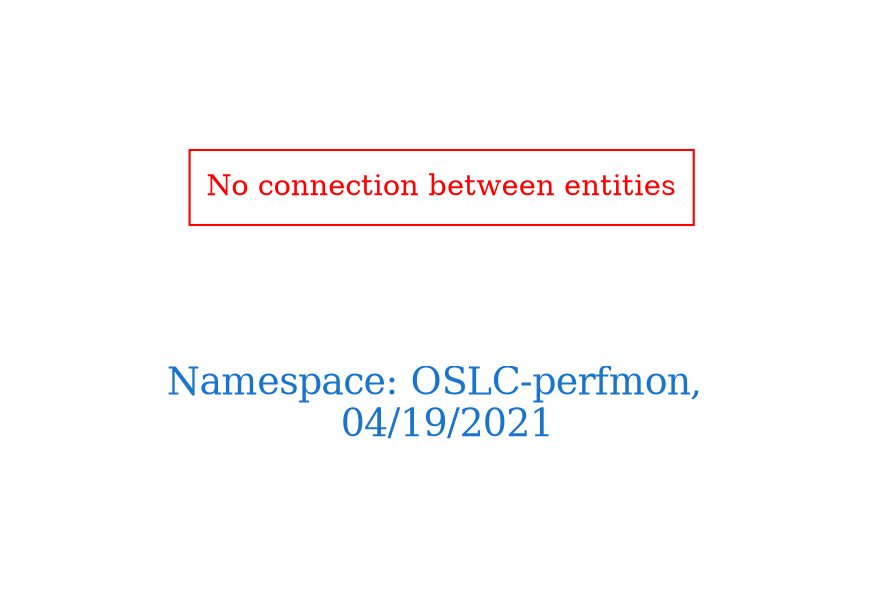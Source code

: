 digraph OGIT_ontology {
 graph [ rankdir= LR,pad=1 
fontsize = 18,
fontcolor= dodgerblue3,label = "\n\n\nNamespace: OSLC-perfmon, \n 04/19/2021"];
node[shape=polygon];
edge [  color="gray81"];

"No connection between entities" [fontcolor = "red",color="red", shape="polygon"]
}
